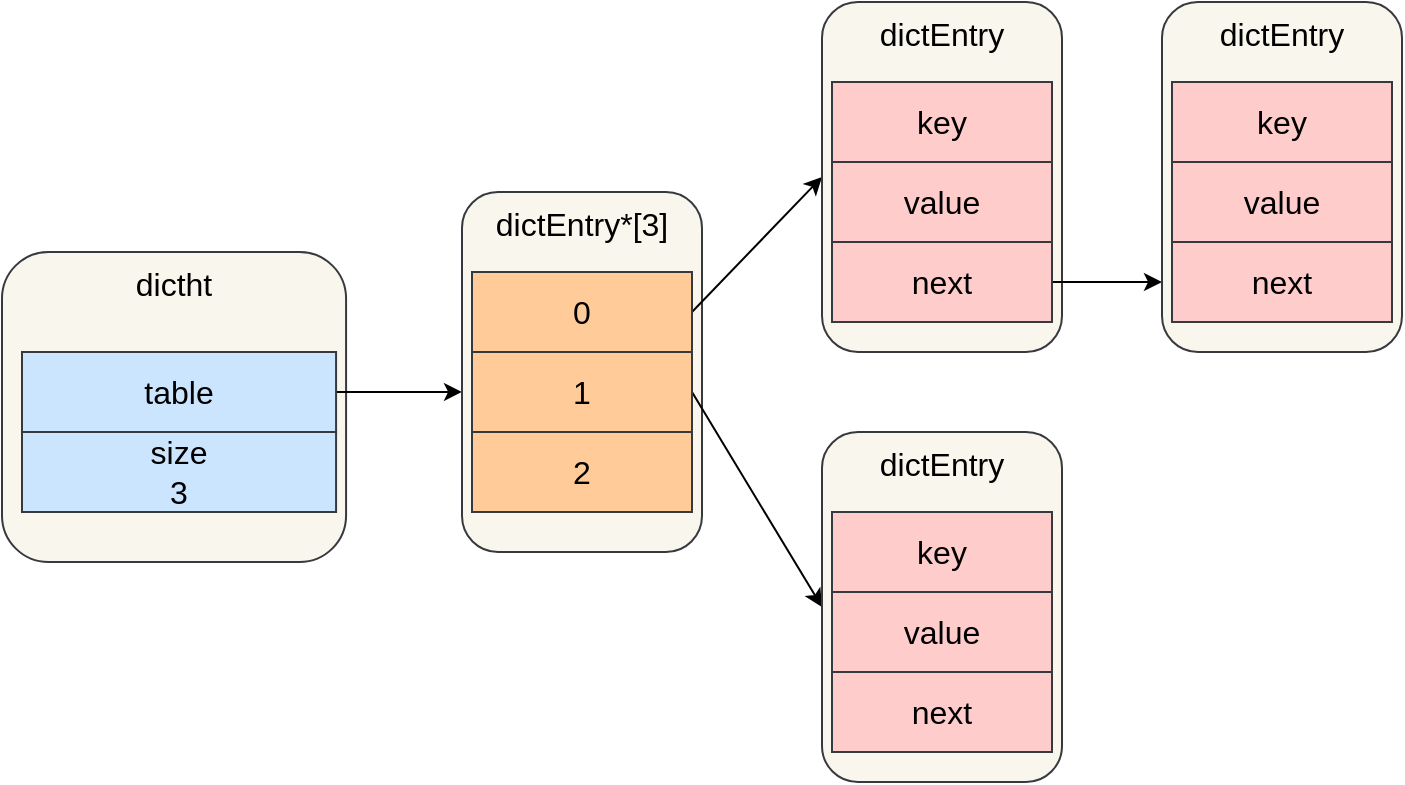 <mxfile version="13.9.9" type="device"><diagram id="a9YBRhPf1ANgDHZa08E3" name="第 1 页"><mxGraphModel dx="946" dy="610" grid="1" gridSize="10" guides="1" tooltips="1" connect="1" arrows="1" fold="1" page="1" pageScale="1" pageWidth="827" pageHeight="1169" math="0" shadow="0"><root><mxCell id="0"/><mxCell id="1" parent="0"/><mxCell id="Ed4q9zHLhWizjGj9mEk3-1" value="dictht" style="rounded=1;whiteSpace=wrap;html=1;verticalAlign=top;fontSize=16;fillColor=#f9f7ed;strokeColor=#36393d;" vertex="1" parent="1"><mxGeometry x="410" y="155" width="172.04" height="155" as="geometry"/></mxCell><mxCell id="Ed4q9zHLhWizjGj9mEk3-2" style="edgeStyle=orthogonalEdgeStyle;rounded=0;orthogonalLoop=1;jettySize=auto;html=1;entryX=-0.017;entryY=0.583;entryDx=0;entryDy=0;entryPerimeter=0;fontSize=16;" edge="1" parent="1" source="Ed4q9zHLhWizjGj9mEk3-3"><mxGeometry relative="1" as="geometry"><mxPoint x="640" y="224.94" as="targetPoint"/></mxGeometry></mxCell><mxCell id="Ed4q9zHLhWizjGj9mEk3-3" value="table" style="rounded=0;whiteSpace=wrap;html=1;fontSize=16;fillColor=#cce5ff;strokeColor=#36393d;" vertex="1" parent="1"><mxGeometry x="420" y="205" width="157.04" height="40" as="geometry"/></mxCell><mxCell id="Ed4q9zHLhWizjGj9mEk3-4" value="dictEntry*[3]" style="rounded=1;whiteSpace=wrap;html=1;verticalAlign=top;fontSize=16;fillColor=#f9f7ed;strokeColor=#36393d;" vertex="1" parent="1"><mxGeometry x="640" y="125" width="120" height="180" as="geometry"/></mxCell><mxCell id="Ed4q9zHLhWizjGj9mEk3-5" style="rounded=0;orthogonalLoop=1;jettySize=auto;html=1;entryX=0;entryY=0.5;entryDx=0;entryDy=0;fontSize=16;exitX=1;exitY=0.5;exitDx=0;exitDy=0;" edge="1" parent="1" source="Ed4q9zHLhWizjGj9mEk3-6" target="Ed4q9zHLhWizjGj9mEk3-10"><mxGeometry relative="1" as="geometry"/></mxCell><mxCell id="Ed4q9zHLhWizjGj9mEk3-6" value="0" style="rounded=0;whiteSpace=wrap;html=1;fontSize=16;fillColor=#ffcc99;strokeColor=#36393d;" vertex="1" parent="1"><mxGeometry x="645" y="165" width="110" height="40" as="geometry"/></mxCell><mxCell id="Ed4q9zHLhWizjGj9mEk3-7" style="edgeStyle=none;rounded=0;orthogonalLoop=1;jettySize=auto;html=1;entryX=0;entryY=0.5;entryDx=0;entryDy=0;fontSize=16;exitX=1;exitY=0.5;exitDx=0;exitDy=0;" edge="1" parent="1" source="Ed4q9zHLhWizjGj9mEk3-8" target="Ed4q9zHLhWizjGj9mEk3-13"><mxGeometry relative="1" as="geometry"/></mxCell><mxCell id="Ed4q9zHLhWizjGj9mEk3-8" value="1" style="rounded=0;whiteSpace=wrap;html=1;fontSize=16;fillColor=#ffcc99;strokeColor=#36393d;" vertex="1" parent="1"><mxGeometry x="645" y="205" width="110" height="40" as="geometry"/></mxCell><mxCell id="Ed4q9zHLhWizjGj9mEk3-9" value="2" style="rounded=0;whiteSpace=wrap;html=1;fontSize=16;fillColor=#ffcc99;strokeColor=#36393d;" vertex="1" parent="1"><mxGeometry x="645" y="245" width="110" height="40" as="geometry"/></mxCell><mxCell id="Ed4q9zHLhWizjGj9mEk3-10" value="dictEntry" style="rounded=1;whiteSpace=wrap;html=1;verticalAlign=top;fontSize=16;fillColor=#f9f7ed;strokeColor=#36393d;" vertex="1" parent="1"><mxGeometry x="820" y="30" width="120" height="175" as="geometry"/></mxCell><mxCell id="Ed4q9zHLhWizjGj9mEk3-11" value="key" style="rounded=0;whiteSpace=wrap;html=1;fontSize=16;fillColor=#ffcccc;strokeColor=#36393d;" vertex="1" parent="1"><mxGeometry x="825" y="70" width="110" height="40" as="geometry"/></mxCell><mxCell id="Ed4q9zHLhWizjGj9mEk3-12" value="value" style="rounded=0;whiteSpace=wrap;html=1;fontSize=16;fillColor=#ffcccc;strokeColor=#36393d;" vertex="1" parent="1"><mxGeometry x="825" y="110" width="110" height="40" as="geometry"/></mxCell><mxCell id="Ed4q9zHLhWizjGj9mEk3-13" value="dictEntry" style="rounded=1;whiteSpace=wrap;html=1;verticalAlign=top;fontSize=16;fillColor=#f9f7ed;strokeColor=#36393d;" vertex="1" parent="1"><mxGeometry x="820" y="245" width="120" height="175" as="geometry"/></mxCell><mxCell id="Ed4q9zHLhWizjGj9mEk3-14" value="key" style="rounded=0;whiteSpace=wrap;html=1;fontSize=16;fillColor=#ffcccc;strokeColor=#36393d;" vertex="1" parent="1"><mxGeometry x="825" y="285" width="110" height="40" as="geometry"/></mxCell><mxCell id="Ed4q9zHLhWizjGj9mEk3-15" value="value" style="rounded=0;whiteSpace=wrap;html=1;fontSize=16;fillColor=#ffcccc;strokeColor=#36393d;" vertex="1" parent="1"><mxGeometry x="825" y="325" width="110" height="40" as="geometry"/></mxCell><mxCell id="Ed4q9zHLhWizjGj9mEk3-20" value="size&lt;br&gt;3" style="rounded=0;whiteSpace=wrap;html=1;fontSize=16;fillColor=#cce5ff;strokeColor=#36393d;" vertex="1" parent="1"><mxGeometry x="420" y="245" width="157.04" height="40" as="geometry"/></mxCell><mxCell id="Ed4q9zHLhWizjGj9mEk3-21" value="next" style="rounded=0;whiteSpace=wrap;html=1;fontSize=16;fillColor=#ffcccc;strokeColor=#36393d;" vertex="1" parent="1"><mxGeometry x="825" y="365" width="110" height="40" as="geometry"/></mxCell><mxCell id="Ed4q9zHLhWizjGj9mEk3-23" style="edgeStyle=orthogonalEdgeStyle;rounded=0;orthogonalLoop=1;jettySize=auto;html=1;" edge="1" parent="1" source="Ed4q9zHLhWizjGj9mEk3-22"><mxGeometry relative="1" as="geometry"><mxPoint x="990" y="170" as="targetPoint"/></mxGeometry></mxCell><mxCell id="Ed4q9zHLhWizjGj9mEk3-22" value="next" style="rounded=0;whiteSpace=wrap;html=1;fontSize=16;fillColor=#ffcccc;strokeColor=#36393d;" vertex="1" parent="1"><mxGeometry x="825" y="150" width="110" height="40" as="geometry"/></mxCell><mxCell id="Ed4q9zHLhWizjGj9mEk3-24" value="dictEntry" style="rounded=1;whiteSpace=wrap;html=1;verticalAlign=top;fontSize=16;fillColor=#f9f7ed;strokeColor=#36393d;" vertex="1" parent="1"><mxGeometry x="990" y="30" width="120" height="175" as="geometry"/></mxCell><mxCell id="Ed4q9zHLhWizjGj9mEk3-25" value="key" style="rounded=0;whiteSpace=wrap;html=1;fontSize=16;fillColor=#ffcccc;strokeColor=#36393d;" vertex="1" parent="1"><mxGeometry x="995" y="70" width="110" height="40" as="geometry"/></mxCell><mxCell id="Ed4q9zHLhWizjGj9mEk3-26" value="value" style="rounded=0;whiteSpace=wrap;html=1;fontSize=16;fillColor=#ffcccc;strokeColor=#36393d;" vertex="1" parent="1"><mxGeometry x="995" y="110" width="110" height="40" as="geometry"/></mxCell><mxCell id="Ed4q9zHLhWizjGj9mEk3-27" value="next" style="rounded=0;whiteSpace=wrap;html=1;fontSize=16;fillColor=#ffcccc;strokeColor=#36393d;" vertex="1" parent="1"><mxGeometry x="995" y="150" width="110" height="40" as="geometry"/></mxCell></root></mxGraphModel></diagram></mxfile>